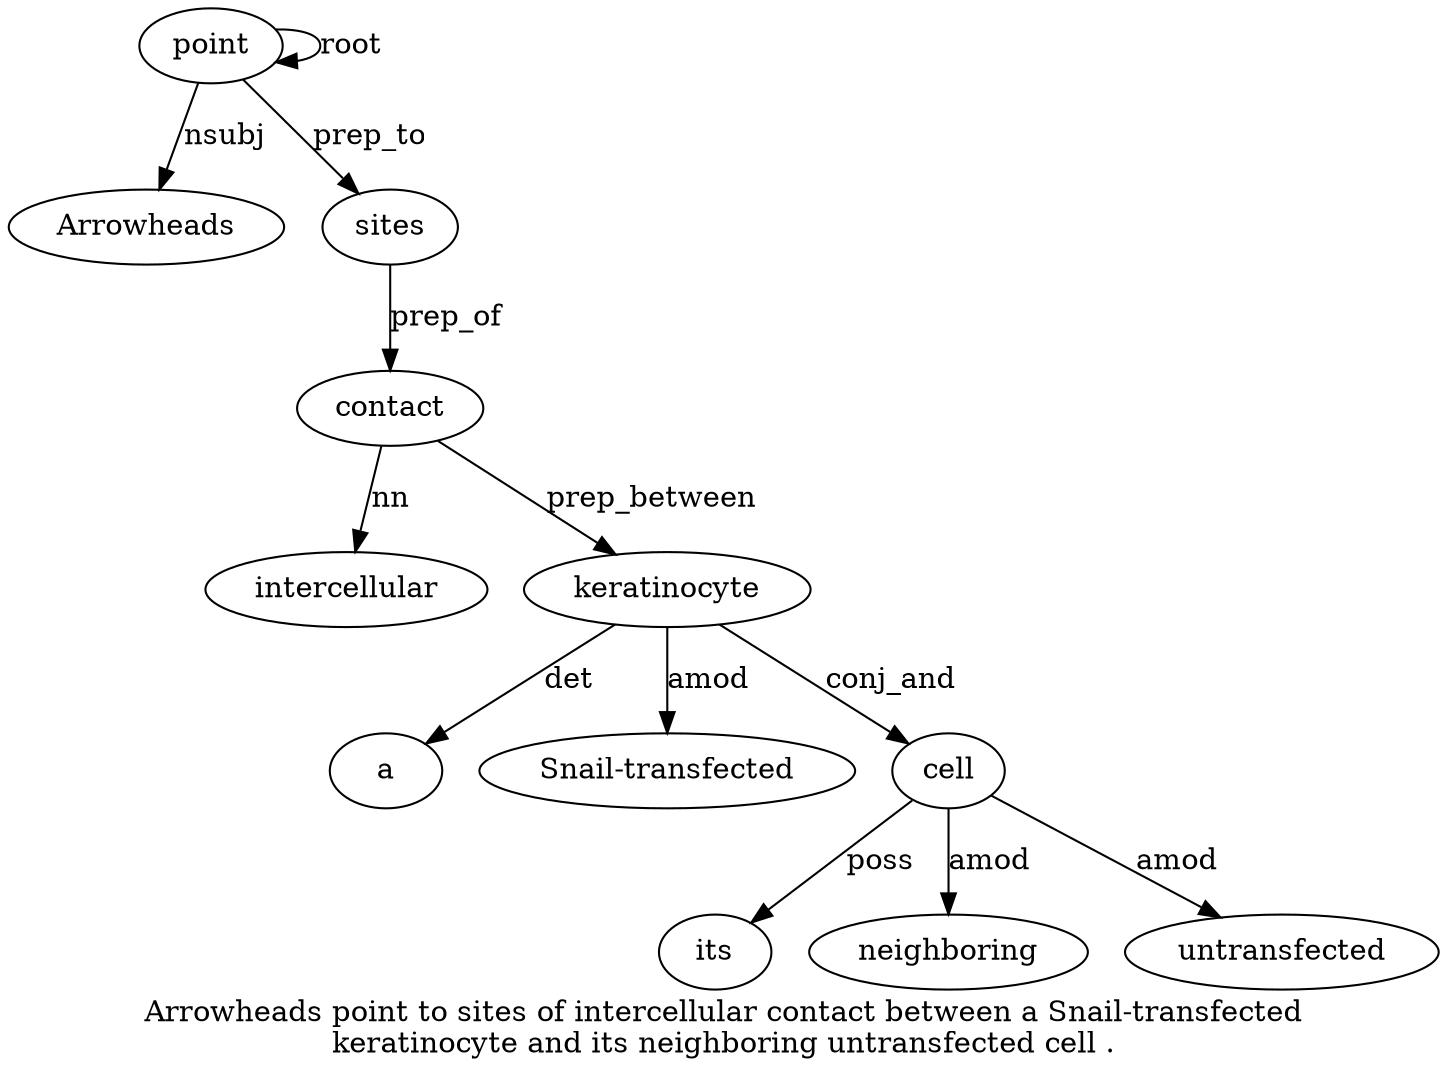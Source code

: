 digraph "Arrowheads point to sites of intercellular contact between a Snail-transfected keratinocyte and its neighboring untransfected cell ." {
label="Arrowheads point to sites of intercellular contact between a Snail-transfected
keratinocyte and its neighboring untransfected cell .";
point2 [style=filled, fillcolor=white, label=point];
Arrowheads1 [style=filled, fillcolor=white, label=Arrowheads];
point2 -> Arrowheads1  [label=nsubj];
point2 -> point2  [label=root];
sites4 [style=filled, fillcolor=white, label=sites];
point2 -> sites4  [label=prep_to];
contact7 [style=filled, fillcolor=white, label=contact];
intercellular6 [style=filled, fillcolor=white, label=intercellular];
contact7 -> intercellular6  [label=nn];
sites4 -> contact7  [label=prep_of];
keratinocyte11 [style=filled, fillcolor=white, label=keratinocyte];
a9 [style=filled, fillcolor=white, label=a];
keratinocyte11 -> a9  [label=det];
"Snail-transfected10" [style=filled, fillcolor=white, label="Snail-transfected"];
keratinocyte11 -> "Snail-transfected10"  [label=amod];
contact7 -> keratinocyte11  [label=prep_between];
cell16 [style=filled, fillcolor=white, label=cell];
its13 [style=filled, fillcolor=white, label=its];
cell16 -> its13  [label=poss];
neighboring14 [style=filled, fillcolor=white, label=neighboring];
cell16 -> neighboring14  [label=amod];
untransfected15 [style=filled, fillcolor=white, label=untransfected];
cell16 -> untransfected15  [label=amod];
keratinocyte11 -> cell16  [label=conj_and];
}

